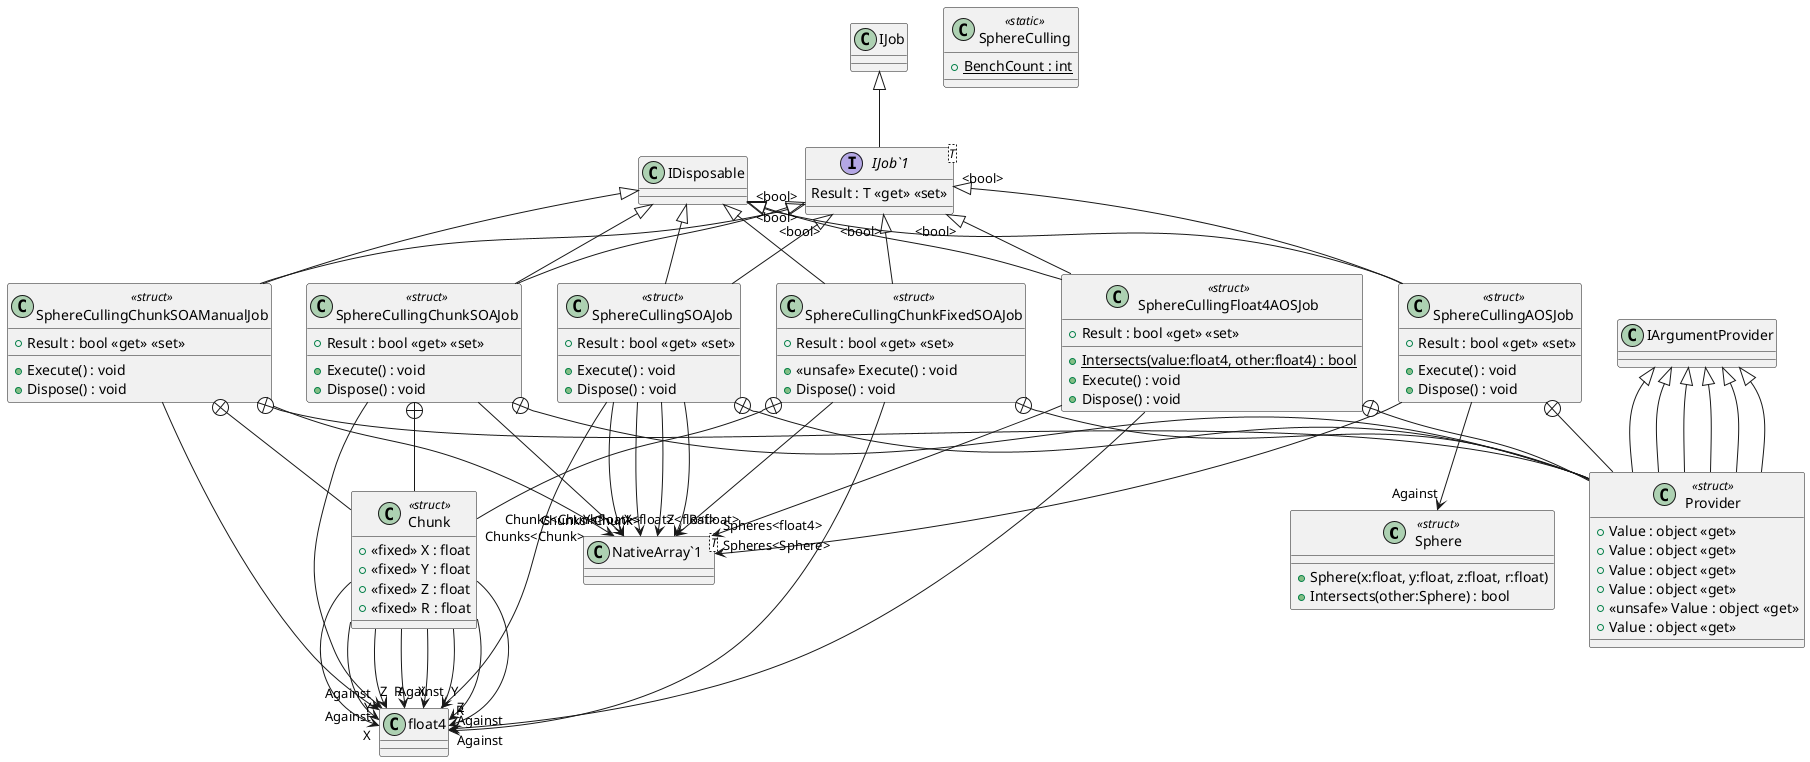 @startuml
class Sphere <<struct>> {
    + Sphere(x:float, y:float, z:float, r:float)
    + Intersects(other:Sphere) : bool
}
class SphereCulling <<static>> {
    + {static} BenchCount : int
}
interface "IJob`1"<T> {
    Result : T <<get>> <<set>>
}
class SphereCullingAOSJob <<struct>> {
    + Result : bool <<get>> <<set>>
    + Execute() : void
    + Dispose() : void
}
class SphereCullingFloat4AOSJob <<struct>> {
    + Result : bool <<get>> <<set>>
    + {static} Intersects(value:float4, other:float4) : bool
    + Execute() : void
    + Dispose() : void
}
class SphereCullingSOAJob <<struct>> {
    + Result : bool <<get>> <<set>>
    + Execute() : void
    + Dispose() : void
}
class SphereCullingChunkSOAJob <<struct>> {
    + Result : bool <<get>> <<set>>
    + Execute() : void
    + Dispose() : void
}
class SphereCullingChunkFixedSOAJob <<struct>> {
    + Result : bool <<get>> <<set>>
    + <<unsafe>> Execute() : void
    + Dispose() : void
}
class SphereCullingChunkSOAManualJob <<struct>> {
    + Result : bool <<get>> <<set>>
    + Execute() : void
    + Dispose() : void
}
class "NativeArray`1"<T> {
}
class Provider <<struct>> {
    + Value : object <<get>>
}
class Provider <<struct>> {
    + Value : object <<get>>
}
class Provider <<struct>> {
    + Value : object <<get>>
}
class Chunk <<struct>> {
}
class Provider <<struct>> {
    + Value : object <<get>>
}
class Chunk <<struct>> {
    + <<fixed>> X : float
    + <<fixed>> Y : float
    + <<fixed>> Z : float
    + <<fixed>> R : float
}
class Provider <<struct>> {
    + <<unsafe>> Value : object <<get>>
}
class Chunk <<struct>> {
}
class Provider <<struct>> {
    + Value : object <<get>>
}
IJob <|-- "IJob`1"
"IJob`1" "<bool>" <|-- SphereCullingAOSJob
IDisposable <|-- SphereCullingAOSJob
SphereCullingAOSJob --> "Against" Sphere
SphereCullingAOSJob --> "Spheres<Sphere>" "NativeArray`1"
"IJob`1" "<bool>" <|-- SphereCullingFloat4AOSJob
IDisposable <|-- SphereCullingFloat4AOSJob
SphereCullingFloat4AOSJob --> "Against" float4
SphereCullingFloat4AOSJob --> "Spheres<float4>" "NativeArray`1"
"IJob`1" "<bool>" <|-- SphereCullingSOAJob
IDisposable <|-- SphereCullingSOAJob
SphereCullingSOAJob --> "X<float>" "NativeArray`1"
SphereCullingSOAJob --> "Y<float>" "NativeArray`1"
SphereCullingSOAJob --> "Z<float>" "NativeArray`1"
SphereCullingSOAJob --> "R<float>" "NativeArray`1"
SphereCullingSOAJob --> "Against" float4
"IJob`1" "<bool>" <|-- SphereCullingChunkSOAJob
IDisposable <|-- SphereCullingChunkSOAJob
SphereCullingChunkSOAJob --> "Chunks<Chunk>" "NativeArray`1"
SphereCullingChunkSOAJob --> "Against" float4
"IJob`1" "<bool>" <|-- SphereCullingChunkFixedSOAJob
IDisposable <|-- SphereCullingChunkFixedSOAJob
SphereCullingChunkFixedSOAJob --> "Chunks<Chunk>" "NativeArray`1"
SphereCullingChunkFixedSOAJob --> "Against" float4
"IJob`1" "<bool>" <|-- SphereCullingChunkSOAManualJob
IDisposable <|-- SphereCullingChunkSOAManualJob
SphereCullingChunkSOAManualJob --> "Chunks<Chunk>" "NativeArray`1"
SphereCullingChunkSOAManualJob --> "Against" float4
SphereCullingAOSJob +-- Provider
IArgumentProvider <|-- Provider
SphereCullingFloat4AOSJob +-- Provider
IArgumentProvider <|-- Provider
SphereCullingSOAJob +-- Provider
IArgumentProvider <|-- Provider
SphereCullingChunkSOAJob +-- Chunk
Chunk --> "X" float4
Chunk --> "Y" float4
Chunk --> "Z" float4
Chunk --> "R" float4
SphereCullingChunkSOAJob +-- Provider
IArgumentProvider <|-- Provider
SphereCullingChunkFixedSOAJob +-- Chunk
SphereCullingChunkFixedSOAJob +-- Provider
IArgumentProvider <|-- Provider
SphereCullingChunkSOAManualJob +-- Chunk
Chunk --> "X" float4
Chunk --> "Y" float4
Chunk --> "Z" float4
Chunk --> "R" float4
SphereCullingChunkSOAManualJob +-- Provider
IArgumentProvider <|-- Provider
@enduml
